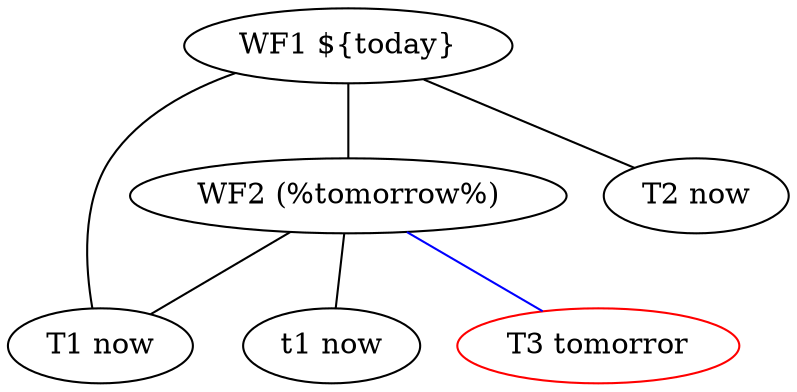 strict graph {
    "WF1 ${today}" -- "WF2 (%tomorrow%)";
    "WF1 ${today}" -- "T1 now";
    "WF1 ${today}" -- "T2 now";
    "WF2 (%tomorrow%)" -- "T1 now";
    "WF2 (%tomorrow%)" -- "t1 now" node[color=red] edge[color=blue];
    "WF2 (%tomorrow%)" -- "T3 tomorror";
}